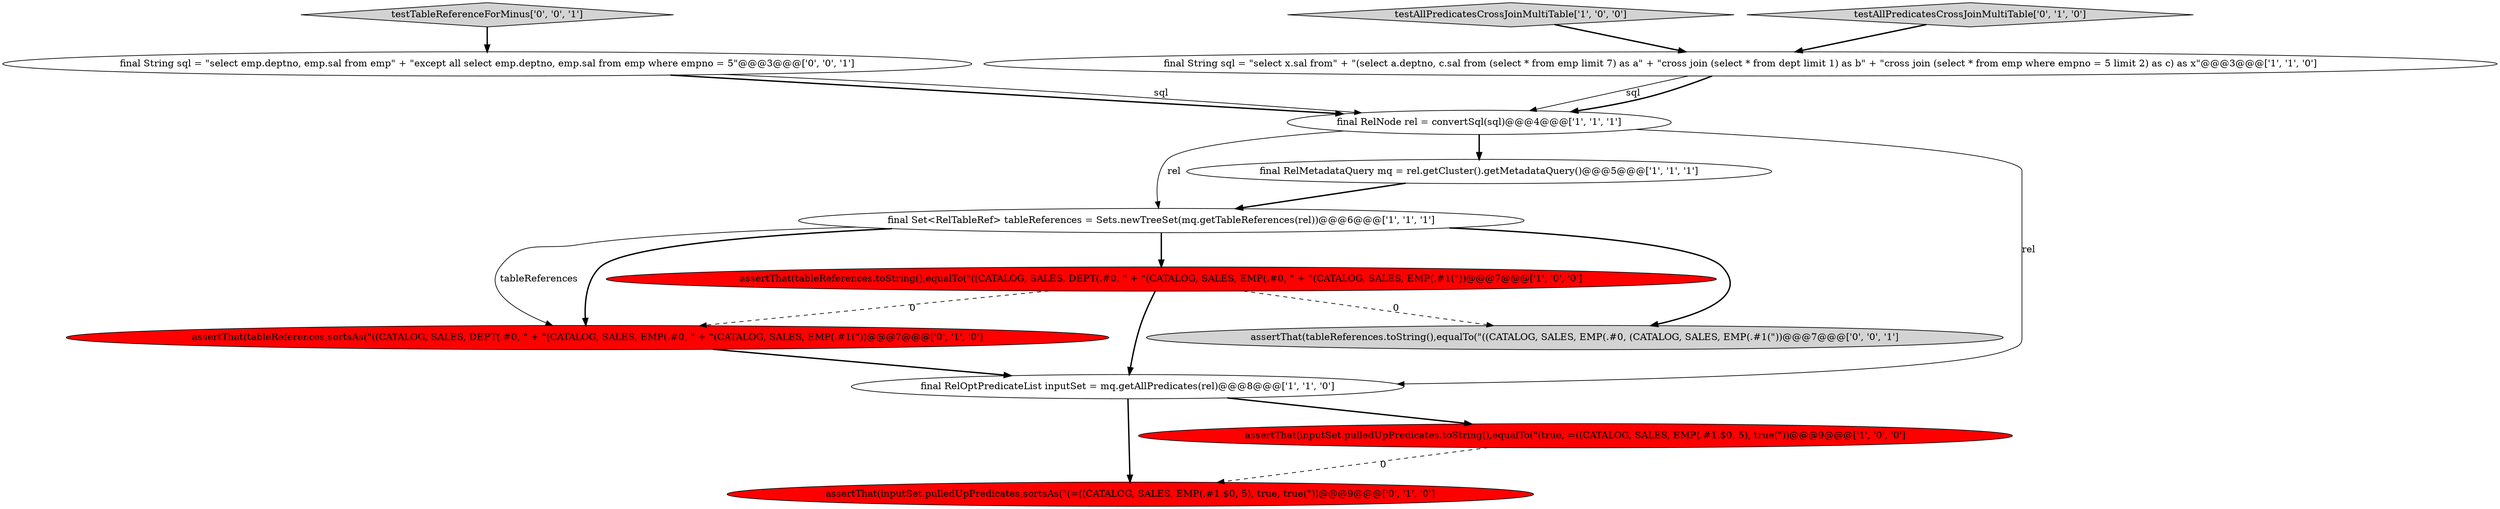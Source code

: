 digraph {
5 [style = filled, label = "final RelNode rel = convertSql(sql)@@@4@@@['1', '1', '1']", fillcolor = white, shape = ellipse image = "AAA0AAABBB1BBB"];
7 [style = filled, label = "final Set<RelTableRef> tableReferences = Sets.newTreeSet(mq.getTableReferences(rel))@@@6@@@['1', '1', '1']", fillcolor = white, shape = ellipse image = "AAA0AAABBB1BBB"];
11 [style = filled, label = "testTableReferenceForMinus['0', '0', '1']", fillcolor = lightgray, shape = diamond image = "AAA0AAABBB3BBB"];
10 [style = filled, label = "assertThat(inputSet.pulledUpPredicates,sortsAs(\"(=((CATALOG, SALES, EMP(.#1.$0, 5), true, true(\"))@@@9@@@['0', '1', '0']", fillcolor = red, shape = ellipse image = "AAA1AAABBB2BBB"];
12 [style = filled, label = "final String sql = \"select emp.deptno, emp.sal from emp\" + \"except all select emp.deptno, emp.sal from emp where empno = 5\"@@@3@@@['0', '0', '1']", fillcolor = white, shape = ellipse image = "AAA0AAABBB3BBB"];
3 [style = filled, label = "final RelMetadataQuery mq = rel.getCluster().getMetadataQuery()@@@5@@@['1', '1', '1']", fillcolor = white, shape = ellipse image = "AAA0AAABBB1BBB"];
9 [style = filled, label = "assertThat(tableReferences,sortsAs(\"((CATALOG, SALES, DEPT(.#0, \" + \"(CATALOG, SALES, EMP(.#0, \" + \"(CATALOG, SALES, EMP(.#1(\"))@@@7@@@['0', '1', '0']", fillcolor = red, shape = ellipse image = "AAA1AAABBB2BBB"];
1 [style = filled, label = "testAllPredicatesCrossJoinMultiTable['1', '0', '0']", fillcolor = lightgray, shape = diamond image = "AAA0AAABBB1BBB"];
4 [style = filled, label = "assertThat(inputSet.pulledUpPredicates.toString(),equalTo(\"(true, =((CATALOG, SALES, EMP(.#1.$0, 5), true(\"))@@@9@@@['1', '0', '0']", fillcolor = red, shape = ellipse image = "AAA1AAABBB1BBB"];
2 [style = filled, label = "final String sql = \"select x.sal from\" + \"(select a.deptno, c.sal from (select * from emp limit 7) as a\" + \"cross join (select * from dept limit 1) as b\" + \"cross join (select * from emp where empno = 5 limit 2) as c) as x\"@@@3@@@['1', '1', '0']", fillcolor = white, shape = ellipse image = "AAA0AAABBB1BBB"];
0 [style = filled, label = "assertThat(tableReferences.toString(),equalTo(\"((CATALOG, SALES, DEPT(.#0, \" + \"(CATALOG, SALES, EMP(.#0, \" + \"(CATALOG, SALES, EMP(.#1(\"))@@@7@@@['1', '0', '0']", fillcolor = red, shape = ellipse image = "AAA1AAABBB1BBB"];
6 [style = filled, label = "final RelOptPredicateList inputSet = mq.getAllPredicates(rel)@@@8@@@['1', '1', '0']", fillcolor = white, shape = ellipse image = "AAA0AAABBB1BBB"];
13 [style = filled, label = "assertThat(tableReferences.toString(),equalTo(\"((CATALOG, SALES, EMP(.#0, (CATALOG, SALES, EMP(.#1(\"))@@@7@@@['0', '0', '1']", fillcolor = lightgray, shape = ellipse image = "AAA0AAABBB3BBB"];
8 [style = filled, label = "testAllPredicatesCrossJoinMultiTable['0', '1', '0']", fillcolor = lightgray, shape = diamond image = "AAA0AAABBB2BBB"];
7->13 [style = bold, label=""];
5->3 [style = bold, label=""];
5->7 [style = solid, label="rel"];
12->5 [style = bold, label=""];
0->6 [style = bold, label=""];
12->5 [style = solid, label="sql"];
7->9 [style = solid, label="tableReferences"];
2->5 [style = solid, label="sql"];
7->0 [style = bold, label=""];
11->12 [style = bold, label=""];
9->6 [style = bold, label=""];
7->9 [style = bold, label=""];
6->4 [style = bold, label=""];
5->6 [style = solid, label="rel"];
8->2 [style = bold, label=""];
3->7 [style = bold, label=""];
6->10 [style = bold, label=""];
0->13 [style = dashed, label="0"];
1->2 [style = bold, label=""];
0->9 [style = dashed, label="0"];
4->10 [style = dashed, label="0"];
2->5 [style = bold, label=""];
}
